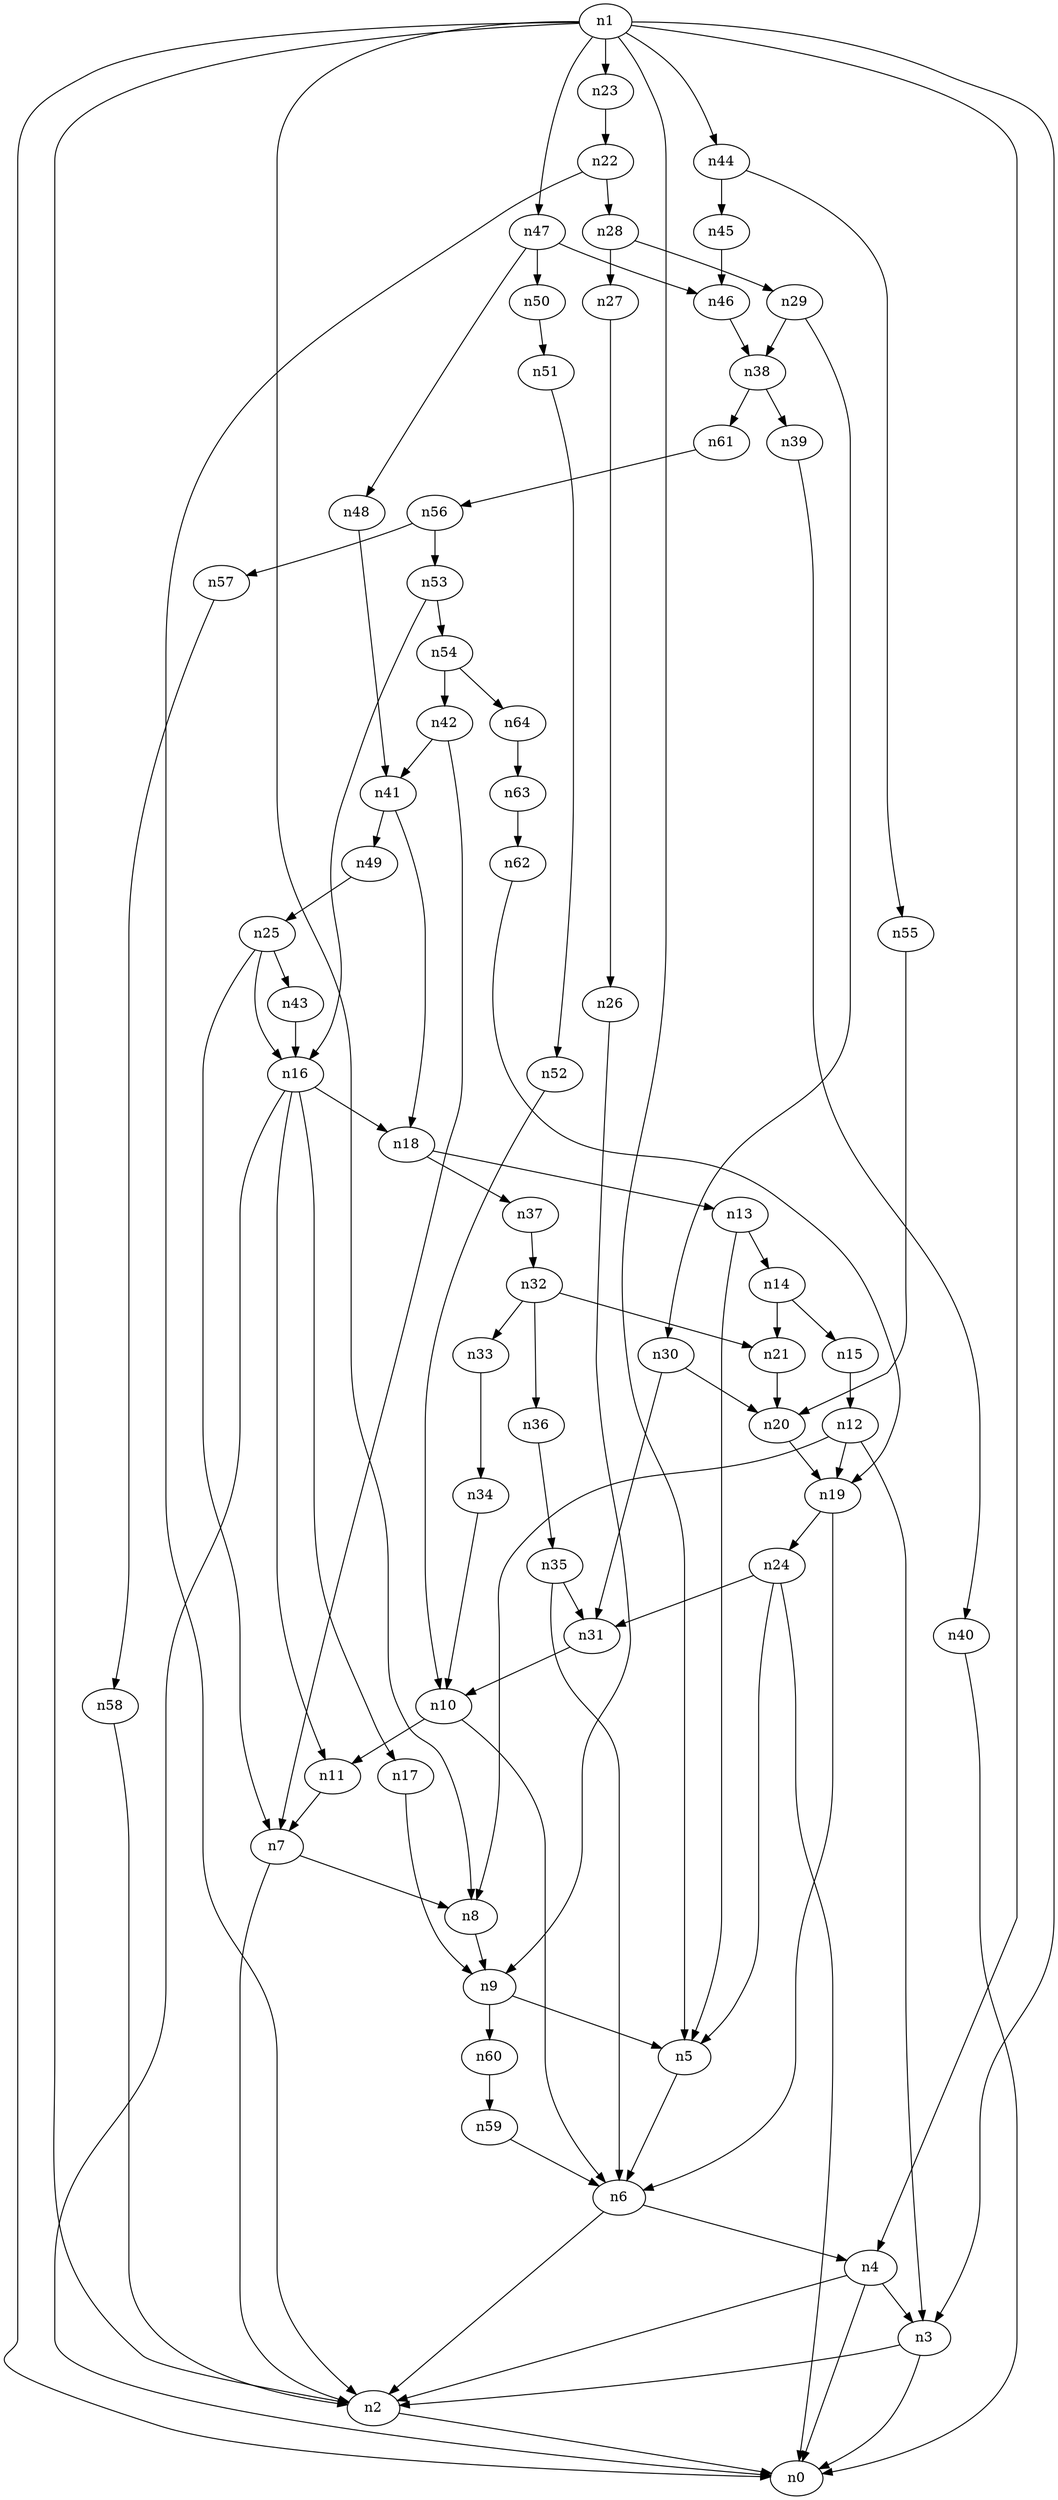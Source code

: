 digraph G {
	n1 -> n0	 [_graphml_id=e0];
	n1 -> n2	 [_graphml_id=e1];
	n1 -> n3	 [_graphml_id=e6];
	n1 -> n4	 [_graphml_id=e9];
	n1 -> n5	 [_graphml_id=e10];
	n1 -> n8	 [_graphml_id=e103];
	n1 -> n23	 [_graphml_id=e39];
	n1 -> n44	 [_graphml_id=e75];
	n1 -> n47	 [_graphml_id=e79];
	n2 -> n0	 [_graphml_id=e5];
	n3 -> n0	 [_graphml_id=e8];
	n3 -> n2	 [_graphml_id=e2];
	n4 -> n0	 [_graphml_id=e4];
	n4 -> n2	 [_graphml_id=e7];
	n4 -> n3	 [_graphml_id=e3];
	n5 -> n6	 [_graphml_id=e11];
	n6 -> n2	 [_graphml_id=e22];
	n6 -> n4	 [_graphml_id=e12];
	n7 -> n2	 [_graphml_id=e13];
	n7 -> n8	 [_graphml_id=e14];
	n8 -> n9	 [_graphml_id=e15];
	n9 -> n5	 [_graphml_id=e16];
	n9 -> n60	 [_graphml_id=e100];
	n10 -> n6	 [_graphml_id=e17];
	n10 -> n11	 [_graphml_id=e18];
	n11 -> n7	 [_graphml_id=e19];
	n12 -> n3	 [_graphml_id=e20];
	n12 -> n8	 [_graphml_id=e21];
	n12 -> n19	 [_graphml_id=e64];
	n13 -> n5	 [_graphml_id=e23];
	n13 -> n14	 [_graphml_id=e24];
	n14 -> n15	 [_graphml_id=e25];
	n14 -> n21	 [_graphml_id=e36];
	n15 -> n12	 [_graphml_id=e26];
	n16 -> n0	 [_graphml_id=e27];
	n16 -> n11	 [_graphml_id=e32];
	n16 -> n17	 [_graphml_id=e28];
	n16 -> n18	 [_graphml_id=e31];
	n17 -> n9	 [_graphml_id=e29];
	n18 -> n13	 [_graphml_id=e30];
	n18 -> n37	 [_graphml_id=e63];
	n19 -> n6	 [_graphml_id=e33];
	n19 -> n24	 [_graphml_id=e40];
	n20 -> n19	 [_graphml_id=e34];
	n21 -> n20	 [_graphml_id=e35];
	n22 -> n2	 [_graphml_id=e37];
	n22 -> n28	 [_graphml_id=e48];
	n23 -> n22	 [_graphml_id=e38];
	n24 -> n0	 [_graphml_id=e41];
	n24 -> n5	 [_graphml_id=e44];
	n24 -> n31	 [_graphml_id=e52];
	n25 -> n7	 [_graphml_id=e42];
	n25 -> n16	 [_graphml_id=e43];
	n25 -> n43	 [_graphml_id=e72];
	n26 -> n9	 [_graphml_id=e45];
	n27 -> n26	 [_graphml_id=e46];
	n28 -> n27	 [_graphml_id=e47];
	n28 -> n29	 [_graphml_id=e49];
	n29 -> n30	 [_graphml_id=e50];
	n29 -> n38	 [_graphml_id=e65];
	n30 -> n20	 [_graphml_id=e51];
	n30 -> n31	 [_graphml_id=e54];
	n31 -> n10	 [_graphml_id=e53];
	n32 -> n21	 [_graphml_id=e55];
	n32 -> n33	 [_graphml_id=e56];
	n32 -> n36	 [_graphml_id=e61];
	n33 -> n34	 [_graphml_id=e57];
	n34 -> n10	 [_graphml_id=e58];
	n35 -> n6	 [_graphml_id=e74];
	n35 -> n31	 [_graphml_id=e59];
	n36 -> n35	 [_graphml_id=e60];
	n37 -> n32	 [_graphml_id=e62];
	n38 -> n39	 [_graphml_id=e66];
	n38 -> n61	 [_graphml_id=e102];
	n39 -> n40	 [_graphml_id=e67];
	n40 -> n0	 [_graphml_id=e68];
	n41 -> n18	 [_graphml_id=e69];
	n41 -> n49	 [_graphml_id=e83];
	n42 -> n7	 [_graphml_id=e71];
	n42 -> n41	 [_graphml_id=e70];
	n43 -> n16	 [_graphml_id=e73];
	n44 -> n45	 [_graphml_id=e76];
	n44 -> n55	 [_graphml_id=e92];
	n45 -> n46	 [_graphml_id=e77];
	n46 -> n38	 [_graphml_id=e78];
	n47 -> n46	 [_graphml_id=e93];
	n47 -> n48	 [_graphml_id=e80];
	n47 -> n50	 [_graphml_id=e84];
	n48 -> n41	 [_graphml_id=e81];
	n49 -> n25	 [_graphml_id=e82];
	n50 -> n51	 [_graphml_id=e85];
	n51 -> n52	 [_graphml_id=e86];
	n52 -> n10	 [_graphml_id=e87];
	n53 -> n16	 [_graphml_id=e88];
	n53 -> n54	 [_graphml_id=e89];
	n54 -> n42	 [_graphml_id=e90];
	n54 -> n64	 [_graphml_id=e107];
	n55 -> n20	 [_graphml_id=e91];
	n56 -> n53	 [_graphml_id=e94];
	n56 -> n57	 [_graphml_id=e95];
	n57 -> n58	 [_graphml_id=e96];
	n58 -> n2	 [_graphml_id=e97];
	n59 -> n6	 [_graphml_id=e98];
	n60 -> n59	 [_graphml_id=e99];
	n61 -> n56	 [_graphml_id=e101];
	n62 -> n19	 [_graphml_id=e104];
	n63 -> n62	 [_graphml_id=e105];
	n64 -> n63	 [_graphml_id=e106];
}
